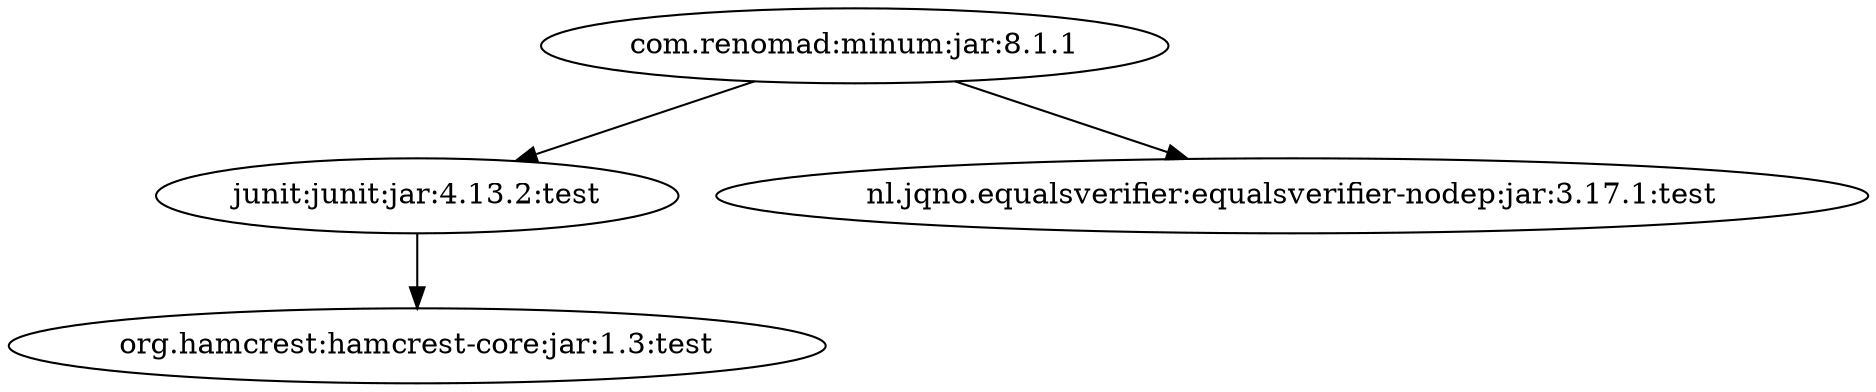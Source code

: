 digraph byronka__minum {
	"com.renomad:minum:jar:8.1.1" -> "junit:junit:jar:4.13.2:test" ; 
	"com.renomad:minum:jar:8.1.1" -> "nl.jqno.equalsverifier:equalsverifier-nodep:jar:3.17.1:test" ; 
	"junit:junit:jar:4.13.2:test" -> "org.hamcrest:hamcrest-core:jar:1.3:test" ; 
}
